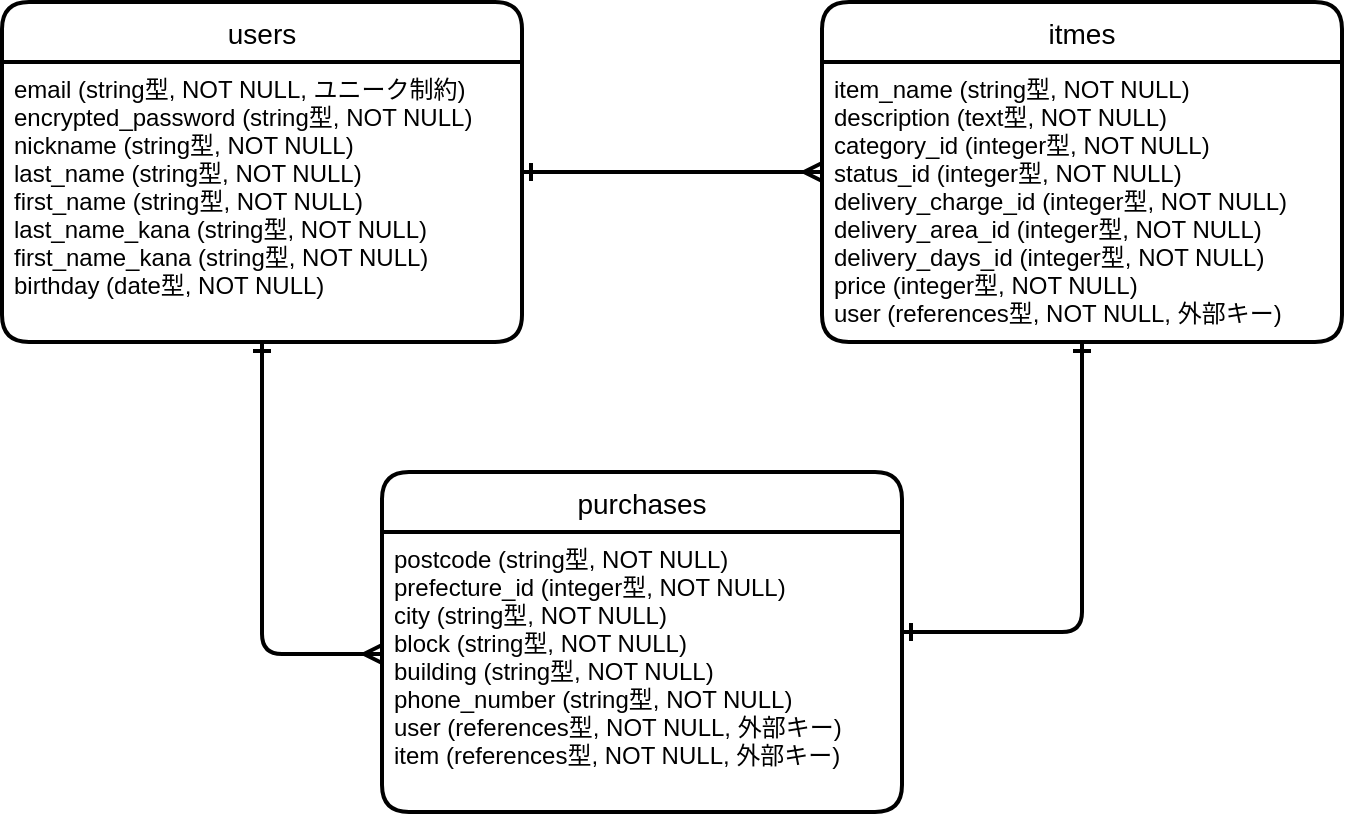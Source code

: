 <mxfile>
    <diagram id="BPodN3KNo0lKd6EXeG8k" name="ページ1">
        <mxGraphModel dx="697" dy="1601" grid="1" gridSize="10" guides="1" tooltips="1" connect="0" arrows="1" fold="1" page="1" pageScale="1" pageWidth="827" pageHeight="1169" math="0" shadow="0">
            <root>
                <mxCell id="0"/>
                <mxCell id="1" parent="0"/>
                <mxCell id="2" value="users" style="swimlane;childLayout=stackLayout;horizontal=1;startSize=30;horizontalStack=0;rounded=1;fontSize=14;fontStyle=0;strokeWidth=2;resizeParent=0;resizeLast=1;shadow=0;dashed=0;align=center;" parent="1" vertex="1">
                    <mxGeometry x="20" y="-685" width="260" height="170" as="geometry"/>
                </mxCell>
                <mxCell id="3" value="email (string型, NOT NULL, ユニーク制約)&#10;encrypted_password (string型, NOT NULL)&#10;nickname (string型, NOT NULL)&#10;last_name (string型, NOT NULL)&#10;first_name (string型, NOT NULL)&#10;last_name_kana (string型, NOT NULL)&#10;first_name_kana (string型, NOT NULL)&#10;birthday (date型, NOT NULL)" style="align=left;strokeColor=none;fillColor=none;spacingLeft=4;fontSize=12;verticalAlign=top;resizable=0;rotatable=0;part=1;" parent="2" vertex="1">
                    <mxGeometry y="30" width="260" height="140" as="geometry"/>
                </mxCell>
                <mxCell id="6" value="itmes" style="swimlane;childLayout=stackLayout;horizontal=1;startSize=30;horizontalStack=0;rounded=1;fontSize=14;fontStyle=0;strokeWidth=2;resizeParent=0;resizeLast=1;shadow=0;dashed=0;align=center;" parent="1" vertex="1">
                    <mxGeometry x="430" y="-685" width="260" height="170" as="geometry"/>
                </mxCell>
                <mxCell id="7" value="item_name (string型, NOT NULL)&#10;description (text型, NOT NULL)&#10;category_id (integer型, NOT NULL)&#10;status_id (integer型, NOT NULL)&#10;delivery_charge_id (integer型, NOT NULL)&#10;delivery_area_id (integer型, NOT NULL)&#10;delivery_days_id (integer型, NOT NULL)&#10;price (integer型, NOT NULL)&#10;user (references型, NOT NULL, 外部キー)&#10;" style="align=left;strokeColor=none;fillColor=none;spacingLeft=4;fontSize=12;verticalAlign=top;resizable=0;rotatable=0;part=1;" parent="6" vertex="1">
                    <mxGeometry y="30" width="260" height="140" as="geometry"/>
                </mxCell>
                <mxCell id="15" style="edgeStyle=orthogonalEdgeStyle;html=1;endArrow=ERone;endFill=0;startArrow=ERone;startFill=0;strokeWidth=2;" parent="1" source="10" target="7" edge="1">
                    <mxGeometry relative="1" as="geometry">
                        <mxPoint x="528" y="-516" as="targetPoint"/>
                        <Array as="points">
                            <mxPoint x="560" y="-370"/>
                        </Array>
                    </mxGeometry>
                </mxCell>
                <mxCell id="10" value="purchases" style="swimlane;childLayout=stackLayout;horizontal=1;startSize=30;horizontalStack=0;rounded=1;fontSize=14;fontStyle=0;strokeWidth=2;resizeParent=0;resizeLast=1;shadow=0;dashed=0;align=center;" parent="1" vertex="1">
                    <mxGeometry x="210" y="-450" width="260" height="170" as="geometry"/>
                </mxCell>
                <mxCell id="19" value="postcode (string型, NOT NULL)&#10;prefecture_id (integer型, NOT NULL)&#10;city (string型, NOT NULL)&#10;block (string型, NOT NULL)&#10;building (string型, NOT NULL)&#10;phone_number (string型, NOT NULL)&#10;user (references型, NOT NULL, 外部キー)&#10;item (references型, NOT NULL, 外部キー)" style="align=left;strokeColor=none;fillColor=none;spacingLeft=4;fontSize=12;verticalAlign=top;resizable=0;rotatable=0;part=1;" vertex="1" parent="10">
                    <mxGeometry y="30" width="260" height="140" as="geometry"/>
                </mxCell>
                <mxCell id="17" style="edgeStyle=orthogonalEdgeStyle;html=1;startArrow=ERone;startFill=0;endArrow=ERmany;endFill=0;strokeWidth=2;" parent="1" source="3" target="7" edge="1">
                    <mxGeometry relative="1" as="geometry">
                        <Array as="points">
                            <mxPoint x="330" y="-600"/>
                            <mxPoint x="330" y="-600"/>
                        </Array>
                    </mxGeometry>
                </mxCell>
                <mxCell id="18" style="edgeStyle=orthogonalEdgeStyle;html=1;startArrow=ERone;startFill=0;endArrow=ERmany;endFill=0;strokeWidth=2;" parent="1" source="3" edge="1">
                    <mxGeometry relative="1" as="geometry">
                        <Array as="points">
                            <mxPoint x="150" y="-359"/>
                        </Array>
                        <mxPoint x="210" y="-359" as="targetPoint"/>
                    </mxGeometry>
                </mxCell>
            </root>
        </mxGraphModel>
    </diagram>
</mxfile>